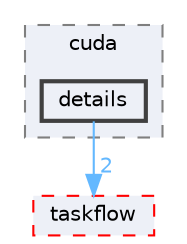 digraph "external/taskflow/unittests/cuda/details"
{
 // LATEX_PDF_SIZE
  bgcolor="transparent";
  edge [fontname=Helvetica,fontsize=10,labelfontname=Helvetica,labelfontsize=10];
  node [fontname=Helvetica,fontsize=10,shape=box,height=0.2,width=0.4];
  compound=true
  subgraph clusterdir_9ca2df625e1abf8d9fce19091824dc5e {
    graph [ bgcolor="#edf0f7", pencolor="grey50", label="cuda", fontname=Helvetica,fontsize=10 style="filled,dashed", URL="dir_9ca2df625e1abf8d9fce19091824dc5e.html",tooltip=""]
  dir_96bd9c3696df1a853a4d85e5e285e96b [label="details", fillcolor="#edf0f7", color="grey25", style="filled,bold", URL="dir_96bd9c3696df1a853a4d85e5e285e96b.html",tooltip=""];
  }
  dir_335c31d98076110d53a13c1a0e3daa75 [label="taskflow", fillcolor="#edf0f7", color="red", style="filled,dashed", URL="dir_335c31d98076110d53a13c1a0e3daa75.html",tooltip=""];
  dir_96bd9c3696df1a853a4d85e5e285e96b->dir_335c31d98076110d53a13c1a0e3daa75 [headlabel="2", labeldistance=1.5 headhref="dir_000201_000820.html" href="dir_000201_000820.html" color="steelblue1" fontcolor="steelblue1"];
}
